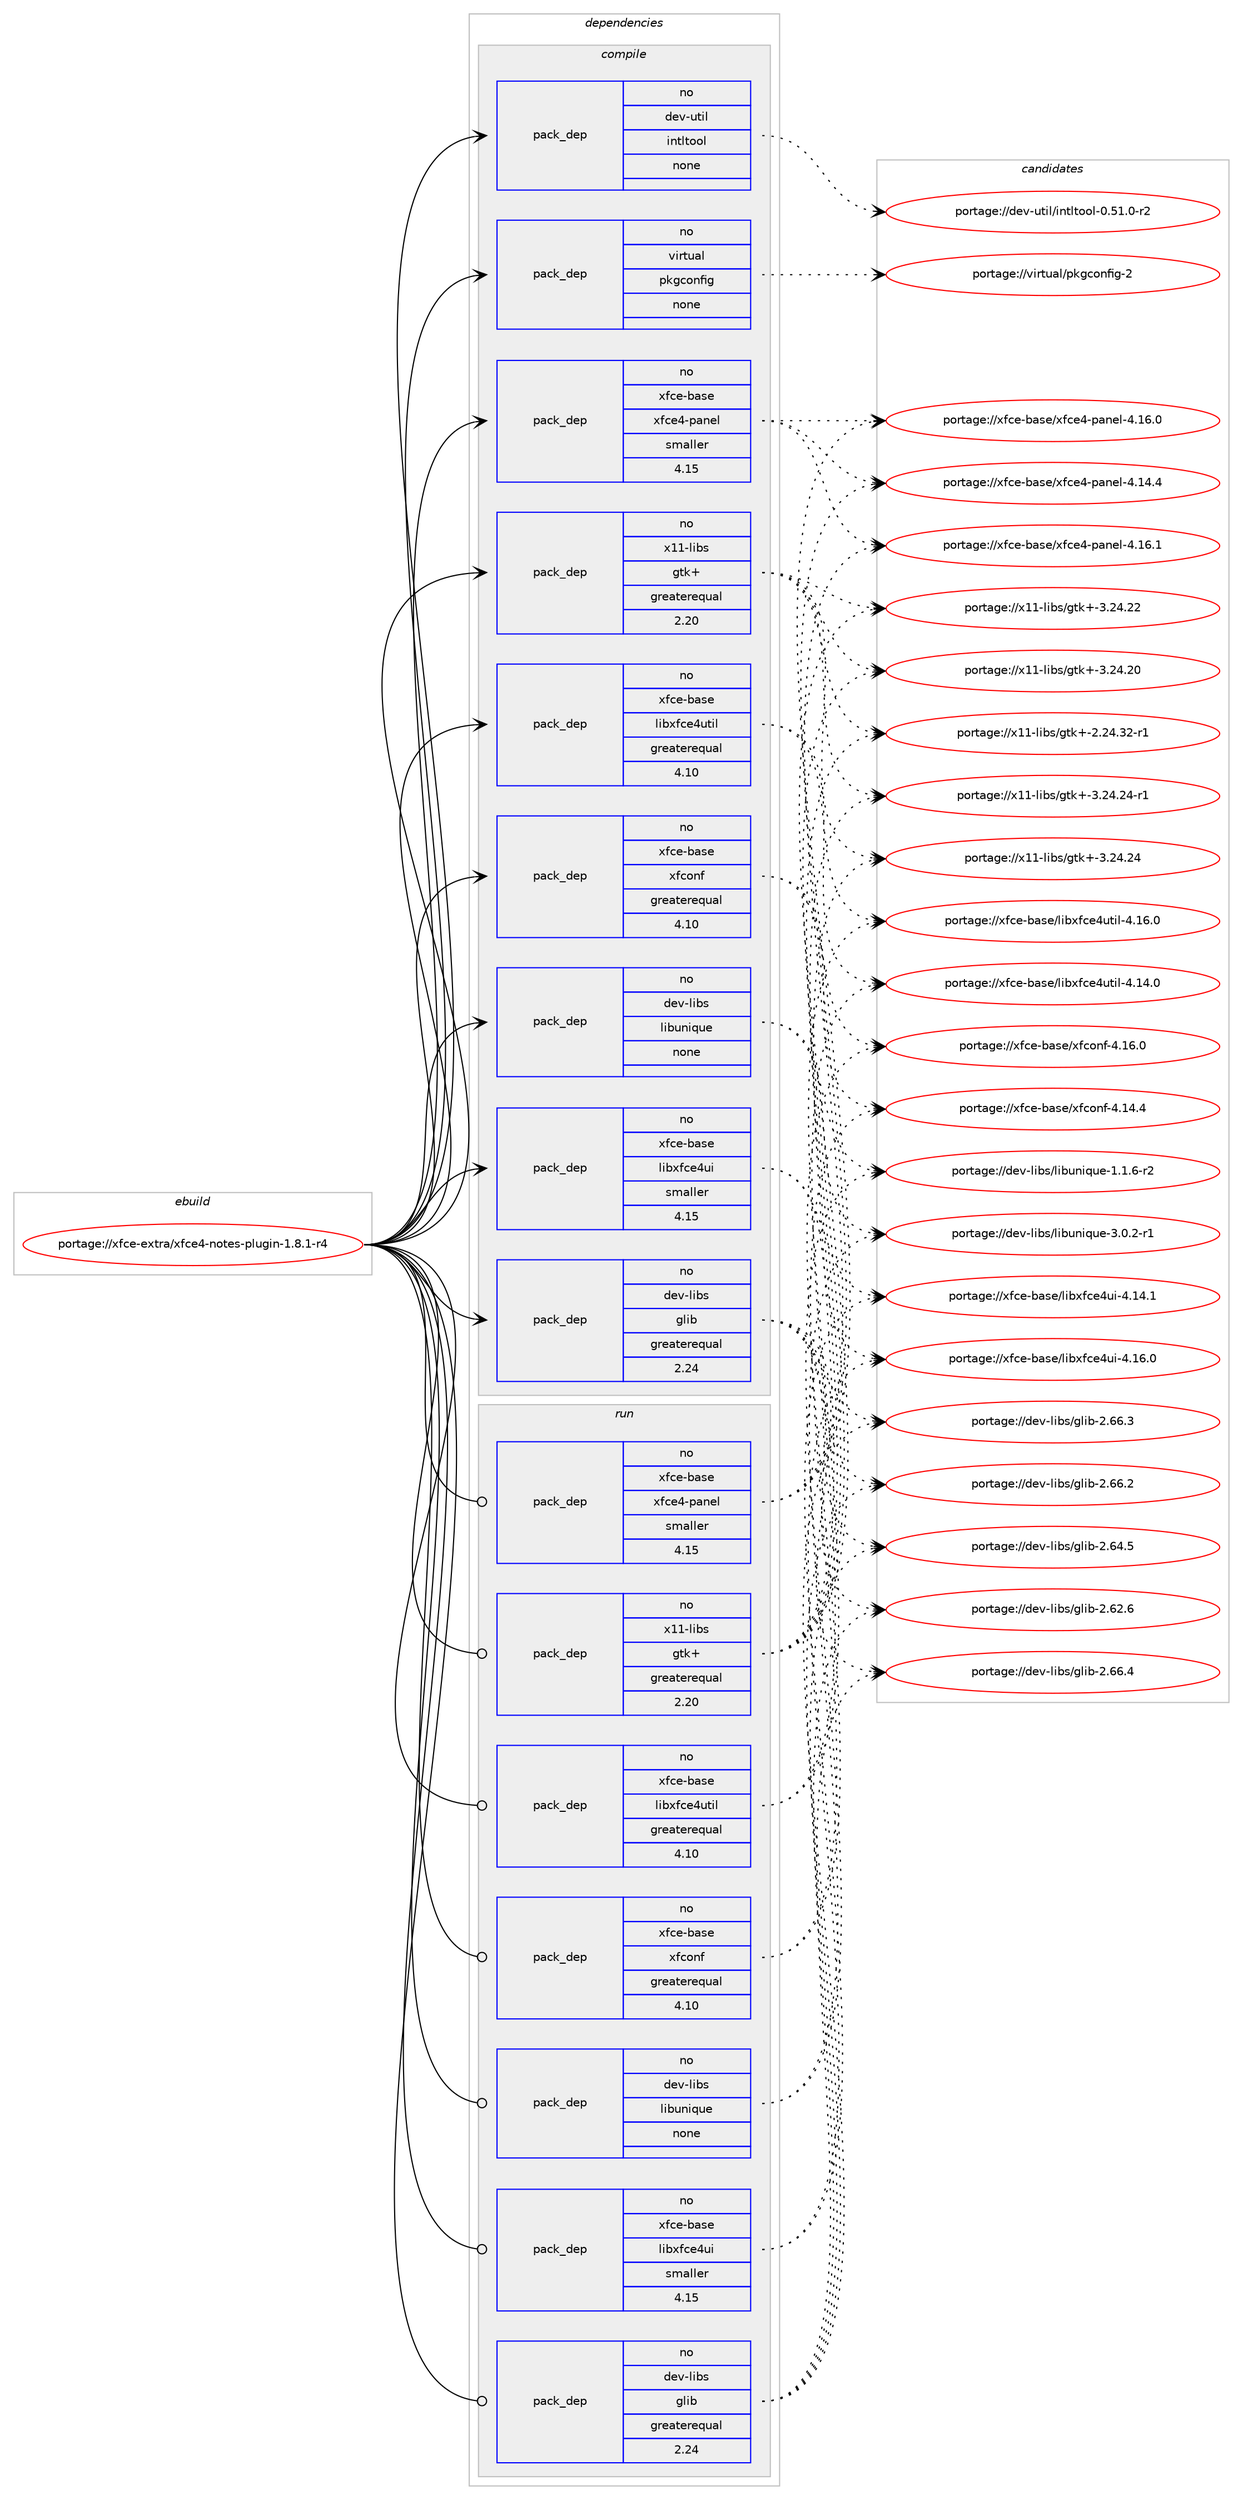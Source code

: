 digraph prolog {

# *************
# Graph options
# *************

newrank=true;
concentrate=true;
compound=true;
graph [rankdir=LR,fontname=Helvetica,fontsize=10,ranksep=1.5];#, ranksep=2.5, nodesep=0.2];
edge  [arrowhead=vee];
node  [fontname=Helvetica,fontsize=10];

# **********
# The ebuild
# **********

subgraph cluster_leftcol {
color=gray;
rank=same;
label=<<i>ebuild</i>>;
id [label="portage://xfce-extra/xfce4-notes-plugin-1.8.1-r4", color=red, width=4, href="../xfce-extra/xfce4-notes-plugin-1.8.1-r4.svg"];
}

# ****************
# The dependencies
# ****************

subgraph cluster_midcol {
color=gray;
label=<<i>dependencies</i>>;
subgraph cluster_compile {
fillcolor="#eeeeee";
style=filled;
label=<<i>compile</i>>;
subgraph pack64 {
dependency65 [label=<<TABLE BORDER="0" CELLBORDER="1" CELLSPACING="0" CELLPADDING="4" WIDTH="220"><TR><TD ROWSPAN="6" CELLPADDING="30">pack_dep</TD></TR><TR><TD WIDTH="110">no</TD></TR><TR><TD>dev-libs</TD></TR><TR><TD>glib</TD></TR><TR><TD>greaterequal</TD></TR><TR><TD>2.24</TD></TR></TABLE>>, shape=none, color=blue];
}
id:e -> dependency65:w [weight=20,style="solid",arrowhead="vee"];
subgraph pack65 {
dependency66 [label=<<TABLE BORDER="0" CELLBORDER="1" CELLSPACING="0" CELLPADDING="4" WIDTH="220"><TR><TD ROWSPAN="6" CELLPADDING="30">pack_dep</TD></TR><TR><TD WIDTH="110">no</TD></TR><TR><TD>dev-libs</TD></TR><TR><TD>libunique</TD></TR><TR><TD>none</TD></TR><TR><TD></TD></TR></TABLE>>, shape=none, color=blue];
}
id:e -> dependency66:w [weight=20,style="solid",arrowhead="vee"];
subgraph pack66 {
dependency67 [label=<<TABLE BORDER="0" CELLBORDER="1" CELLSPACING="0" CELLPADDING="4" WIDTH="220"><TR><TD ROWSPAN="6" CELLPADDING="30">pack_dep</TD></TR><TR><TD WIDTH="110">no</TD></TR><TR><TD>dev-util</TD></TR><TR><TD>intltool</TD></TR><TR><TD>none</TD></TR><TR><TD></TD></TR></TABLE>>, shape=none, color=blue];
}
id:e -> dependency67:w [weight=20,style="solid",arrowhead="vee"];
subgraph pack67 {
dependency68 [label=<<TABLE BORDER="0" CELLBORDER="1" CELLSPACING="0" CELLPADDING="4" WIDTH="220"><TR><TD ROWSPAN="6" CELLPADDING="30">pack_dep</TD></TR><TR><TD WIDTH="110">no</TD></TR><TR><TD>virtual</TD></TR><TR><TD>pkgconfig</TD></TR><TR><TD>none</TD></TR><TR><TD></TD></TR></TABLE>>, shape=none, color=blue];
}
id:e -> dependency68:w [weight=20,style="solid",arrowhead="vee"];
subgraph pack68 {
dependency69 [label=<<TABLE BORDER="0" CELLBORDER="1" CELLSPACING="0" CELLPADDING="4" WIDTH="220"><TR><TD ROWSPAN="6" CELLPADDING="30">pack_dep</TD></TR><TR><TD WIDTH="110">no</TD></TR><TR><TD>x11-libs</TD></TR><TR><TD>gtk+</TD></TR><TR><TD>greaterequal</TD></TR><TR><TD>2.20</TD></TR></TABLE>>, shape=none, color=blue];
}
id:e -> dependency69:w [weight=20,style="solid",arrowhead="vee"];
subgraph pack69 {
dependency70 [label=<<TABLE BORDER="0" CELLBORDER="1" CELLSPACING="0" CELLPADDING="4" WIDTH="220"><TR><TD ROWSPAN="6" CELLPADDING="30">pack_dep</TD></TR><TR><TD WIDTH="110">no</TD></TR><TR><TD>xfce-base</TD></TR><TR><TD>libxfce4ui</TD></TR><TR><TD>smaller</TD></TR><TR><TD>4.15</TD></TR></TABLE>>, shape=none, color=blue];
}
id:e -> dependency70:w [weight=20,style="solid",arrowhead="vee"];
subgraph pack70 {
dependency71 [label=<<TABLE BORDER="0" CELLBORDER="1" CELLSPACING="0" CELLPADDING="4" WIDTH="220"><TR><TD ROWSPAN="6" CELLPADDING="30">pack_dep</TD></TR><TR><TD WIDTH="110">no</TD></TR><TR><TD>xfce-base</TD></TR><TR><TD>libxfce4util</TD></TR><TR><TD>greaterequal</TD></TR><TR><TD>4.10</TD></TR></TABLE>>, shape=none, color=blue];
}
id:e -> dependency71:w [weight=20,style="solid",arrowhead="vee"];
subgraph pack71 {
dependency72 [label=<<TABLE BORDER="0" CELLBORDER="1" CELLSPACING="0" CELLPADDING="4" WIDTH="220"><TR><TD ROWSPAN="6" CELLPADDING="30">pack_dep</TD></TR><TR><TD WIDTH="110">no</TD></TR><TR><TD>xfce-base</TD></TR><TR><TD>xfce4-panel</TD></TR><TR><TD>smaller</TD></TR><TR><TD>4.15</TD></TR></TABLE>>, shape=none, color=blue];
}
id:e -> dependency72:w [weight=20,style="solid",arrowhead="vee"];
subgraph pack72 {
dependency73 [label=<<TABLE BORDER="0" CELLBORDER="1" CELLSPACING="0" CELLPADDING="4" WIDTH="220"><TR><TD ROWSPAN="6" CELLPADDING="30">pack_dep</TD></TR><TR><TD WIDTH="110">no</TD></TR><TR><TD>xfce-base</TD></TR><TR><TD>xfconf</TD></TR><TR><TD>greaterequal</TD></TR><TR><TD>4.10</TD></TR></TABLE>>, shape=none, color=blue];
}
id:e -> dependency73:w [weight=20,style="solid",arrowhead="vee"];
}
subgraph cluster_compileandrun {
fillcolor="#eeeeee";
style=filled;
label=<<i>compile and run</i>>;
}
subgraph cluster_run {
fillcolor="#eeeeee";
style=filled;
label=<<i>run</i>>;
subgraph pack73 {
dependency74 [label=<<TABLE BORDER="0" CELLBORDER="1" CELLSPACING="0" CELLPADDING="4" WIDTH="220"><TR><TD ROWSPAN="6" CELLPADDING="30">pack_dep</TD></TR><TR><TD WIDTH="110">no</TD></TR><TR><TD>dev-libs</TD></TR><TR><TD>glib</TD></TR><TR><TD>greaterequal</TD></TR><TR><TD>2.24</TD></TR></TABLE>>, shape=none, color=blue];
}
id:e -> dependency74:w [weight=20,style="solid",arrowhead="odot"];
subgraph pack74 {
dependency75 [label=<<TABLE BORDER="0" CELLBORDER="1" CELLSPACING="0" CELLPADDING="4" WIDTH="220"><TR><TD ROWSPAN="6" CELLPADDING="30">pack_dep</TD></TR><TR><TD WIDTH="110">no</TD></TR><TR><TD>dev-libs</TD></TR><TR><TD>libunique</TD></TR><TR><TD>none</TD></TR><TR><TD></TD></TR></TABLE>>, shape=none, color=blue];
}
id:e -> dependency75:w [weight=20,style="solid",arrowhead="odot"];
subgraph pack75 {
dependency76 [label=<<TABLE BORDER="0" CELLBORDER="1" CELLSPACING="0" CELLPADDING="4" WIDTH="220"><TR><TD ROWSPAN="6" CELLPADDING="30">pack_dep</TD></TR><TR><TD WIDTH="110">no</TD></TR><TR><TD>x11-libs</TD></TR><TR><TD>gtk+</TD></TR><TR><TD>greaterequal</TD></TR><TR><TD>2.20</TD></TR></TABLE>>, shape=none, color=blue];
}
id:e -> dependency76:w [weight=20,style="solid",arrowhead="odot"];
subgraph pack76 {
dependency77 [label=<<TABLE BORDER="0" CELLBORDER="1" CELLSPACING="0" CELLPADDING="4" WIDTH="220"><TR><TD ROWSPAN="6" CELLPADDING="30">pack_dep</TD></TR><TR><TD WIDTH="110">no</TD></TR><TR><TD>xfce-base</TD></TR><TR><TD>libxfce4ui</TD></TR><TR><TD>smaller</TD></TR><TR><TD>4.15</TD></TR></TABLE>>, shape=none, color=blue];
}
id:e -> dependency77:w [weight=20,style="solid",arrowhead="odot"];
subgraph pack77 {
dependency78 [label=<<TABLE BORDER="0" CELLBORDER="1" CELLSPACING="0" CELLPADDING="4" WIDTH="220"><TR><TD ROWSPAN="6" CELLPADDING="30">pack_dep</TD></TR><TR><TD WIDTH="110">no</TD></TR><TR><TD>xfce-base</TD></TR><TR><TD>libxfce4util</TD></TR><TR><TD>greaterequal</TD></TR><TR><TD>4.10</TD></TR></TABLE>>, shape=none, color=blue];
}
id:e -> dependency78:w [weight=20,style="solid",arrowhead="odot"];
subgraph pack78 {
dependency79 [label=<<TABLE BORDER="0" CELLBORDER="1" CELLSPACING="0" CELLPADDING="4" WIDTH="220"><TR><TD ROWSPAN="6" CELLPADDING="30">pack_dep</TD></TR><TR><TD WIDTH="110">no</TD></TR><TR><TD>xfce-base</TD></TR><TR><TD>xfce4-panel</TD></TR><TR><TD>smaller</TD></TR><TR><TD>4.15</TD></TR></TABLE>>, shape=none, color=blue];
}
id:e -> dependency79:w [weight=20,style="solid",arrowhead="odot"];
subgraph pack79 {
dependency80 [label=<<TABLE BORDER="0" CELLBORDER="1" CELLSPACING="0" CELLPADDING="4" WIDTH="220"><TR><TD ROWSPAN="6" CELLPADDING="30">pack_dep</TD></TR><TR><TD WIDTH="110">no</TD></TR><TR><TD>xfce-base</TD></TR><TR><TD>xfconf</TD></TR><TR><TD>greaterequal</TD></TR><TR><TD>4.10</TD></TR></TABLE>>, shape=none, color=blue];
}
id:e -> dependency80:w [weight=20,style="solid",arrowhead="odot"];
}
}

# **************
# The candidates
# **************

subgraph cluster_choices {
rank=same;
color=gray;
label=<<i>candidates</i>>;

subgraph choice64 {
color=black;
nodesep=1;
choice1001011184510810598115471031081059845504654544652 [label="portage://dev-libs/glib-2.66.4", color=red, width=4,href="../dev-libs/glib-2.66.4.svg"];
choice1001011184510810598115471031081059845504654544651 [label="portage://dev-libs/glib-2.66.3", color=red, width=4,href="../dev-libs/glib-2.66.3.svg"];
choice1001011184510810598115471031081059845504654544650 [label="portage://dev-libs/glib-2.66.2", color=red, width=4,href="../dev-libs/glib-2.66.2.svg"];
choice1001011184510810598115471031081059845504654524653 [label="portage://dev-libs/glib-2.64.5", color=red, width=4,href="../dev-libs/glib-2.64.5.svg"];
choice1001011184510810598115471031081059845504654504654 [label="portage://dev-libs/glib-2.62.6", color=red, width=4,href="../dev-libs/glib-2.62.6.svg"];
dependency65:e -> choice1001011184510810598115471031081059845504654544652:w [style=dotted,weight="100"];
dependency65:e -> choice1001011184510810598115471031081059845504654544651:w [style=dotted,weight="100"];
dependency65:e -> choice1001011184510810598115471031081059845504654544650:w [style=dotted,weight="100"];
dependency65:e -> choice1001011184510810598115471031081059845504654524653:w [style=dotted,weight="100"];
dependency65:e -> choice1001011184510810598115471031081059845504654504654:w [style=dotted,weight="100"];
}
subgraph choice65 {
color=black;
nodesep=1;
choice100101118451081059811547108105981171101051131171014551464846504511449 [label="portage://dev-libs/libunique-3.0.2-r1", color=red, width=4,href="../dev-libs/libunique-3.0.2-r1.svg"];
choice100101118451081059811547108105981171101051131171014549464946544511450 [label="portage://dev-libs/libunique-1.1.6-r2", color=red, width=4,href="../dev-libs/libunique-1.1.6-r2.svg"];
dependency66:e -> choice100101118451081059811547108105981171101051131171014551464846504511449:w [style=dotted,weight="100"];
dependency66:e -> choice100101118451081059811547108105981171101051131171014549464946544511450:w [style=dotted,weight="100"];
}
subgraph choice66 {
color=black;
nodesep=1;
choice1001011184511711610510847105110116108116111111108454846534946484511450 [label="portage://dev-util/intltool-0.51.0-r2", color=red, width=4,href="../dev-util/intltool-0.51.0-r2.svg"];
dependency67:e -> choice1001011184511711610510847105110116108116111111108454846534946484511450:w [style=dotted,weight="100"];
}
subgraph choice67 {
color=black;
nodesep=1;
choice1181051141161179710847112107103991111101021051034550 [label="portage://virtual/pkgconfig-2", color=red, width=4,href="../virtual/pkgconfig-2.svg"];
dependency68:e -> choice1181051141161179710847112107103991111101021051034550:w [style=dotted,weight="100"];
}
subgraph choice68 {
color=black;
nodesep=1;
choice12049494510810598115471031161074345514650524650524511449 [label="portage://x11-libs/gtk+-3.24.24-r1", color=red, width=4,href="../x11-libs/gtk+-3.24.24-r1.svg"];
choice1204949451081059811547103116107434551465052465052 [label="portage://x11-libs/gtk+-3.24.24", color=red, width=4,href="../x11-libs/gtk+-3.24.24.svg"];
choice1204949451081059811547103116107434551465052465050 [label="portage://x11-libs/gtk+-3.24.22", color=red, width=4,href="../x11-libs/gtk+-3.24.22.svg"];
choice1204949451081059811547103116107434551465052465048 [label="portage://x11-libs/gtk+-3.24.20", color=red, width=4,href="../x11-libs/gtk+-3.24.20.svg"];
choice12049494510810598115471031161074345504650524651504511449 [label="portage://x11-libs/gtk+-2.24.32-r1", color=red, width=4,href="../x11-libs/gtk+-2.24.32-r1.svg"];
dependency69:e -> choice12049494510810598115471031161074345514650524650524511449:w [style=dotted,weight="100"];
dependency69:e -> choice1204949451081059811547103116107434551465052465052:w [style=dotted,weight="100"];
dependency69:e -> choice1204949451081059811547103116107434551465052465050:w [style=dotted,weight="100"];
dependency69:e -> choice1204949451081059811547103116107434551465052465048:w [style=dotted,weight="100"];
dependency69:e -> choice12049494510810598115471031161074345504650524651504511449:w [style=dotted,weight="100"];
}
subgraph choice69 {
color=black;
nodesep=1;
choice120102991014598971151014710810598120102991015211710545524649544648 [label="portage://xfce-base/libxfce4ui-4.16.0", color=red, width=4,href="../xfce-base/libxfce4ui-4.16.0.svg"];
choice120102991014598971151014710810598120102991015211710545524649524649 [label="portage://xfce-base/libxfce4ui-4.14.1", color=red, width=4,href="../xfce-base/libxfce4ui-4.14.1.svg"];
dependency70:e -> choice120102991014598971151014710810598120102991015211710545524649544648:w [style=dotted,weight="100"];
dependency70:e -> choice120102991014598971151014710810598120102991015211710545524649524649:w [style=dotted,weight="100"];
}
subgraph choice70 {
color=black;
nodesep=1;
choice120102991014598971151014710810598120102991015211711610510845524649544648 [label="portage://xfce-base/libxfce4util-4.16.0", color=red, width=4,href="../xfce-base/libxfce4util-4.16.0.svg"];
choice120102991014598971151014710810598120102991015211711610510845524649524648 [label="portage://xfce-base/libxfce4util-4.14.0", color=red, width=4,href="../xfce-base/libxfce4util-4.14.0.svg"];
dependency71:e -> choice120102991014598971151014710810598120102991015211711610510845524649544648:w [style=dotted,weight="100"];
dependency71:e -> choice120102991014598971151014710810598120102991015211711610510845524649524648:w [style=dotted,weight="100"];
}
subgraph choice71 {
color=black;
nodesep=1;
choice12010299101459897115101471201029910152451129711010110845524649544649 [label="portage://xfce-base/xfce4-panel-4.16.1", color=red, width=4,href="../xfce-base/xfce4-panel-4.16.1.svg"];
choice12010299101459897115101471201029910152451129711010110845524649544648 [label="portage://xfce-base/xfce4-panel-4.16.0", color=red, width=4,href="../xfce-base/xfce4-panel-4.16.0.svg"];
choice12010299101459897115101471201029910152451129711010110845524649524652 [label="portage://xfce-base/xfce4-panel-4.14.4", color=red, width=4,href="../xfce-base/xfce4-panel-4.14.4.svg"];
dependency72:e -> choice12010299101459897115101471201029910152451129711010110845524649544649:w [style=dotted,weight="100"];
dependency72:e -> choice12010299101459897115101471201029910152451129711010110845524649544648:w [style=dotted,weight="100"];
dependency72:e -> choice12010299101459897115101471201029910152451129711010110845524649524652:w [style=dotted,weight="100"];
}
subgraph choice72 {
color=black;
nodesep=1;
choice12010299101459897115101471201029911111010245524649544648 [label="portage://xfce-base/xfconf-4.16.0", color=red, width=4,href="../xfce-base/xfconf-4.16.0.svg"];
choice12010299101459897115101471201029911111010245524649524652 [label="portage://xfce-base/xfconf-4.14.4", color=red, width=4,href="../xfce-base/xfconf-4.14.4.svg"];
dependency73:e -> choice12010299101459897115101471201029911111010245524649544648:w [style=dotted,weight="100"];
dependency73:e -> choice12010299101459897115101471201029911111010245524649524652:w [style=dotted,weight="100"];
}
subgraph choice73 {
color=black;
nodesep=1;
choice1001011184510810598115471031081059845504654544652 [label="portage://dev-libs/glib-2.66.4", color=red, width=4,href="../dev-libs/glib-2.66.4.svg"];
choice1001011184510810598115471031081059845504654544651 [label="portage://dev-libs/glib-2.66.3", color=red, width=4,href="../dev-libs/glib-2.66.3.svg"];
choice1001011184510810598115471031081059845504654544650 [label="portage://dev-libs/glib-2.66.2", color=red, width=4,href="../dev-libs/glib-2.66.2.svg"];
choice1001011184510810598115471031081059845504654524653 [label="portage://dev-libs/glib-2.64.5", color=red, width=4,href="../dev-libs/glib-2.64.5.svg"];
choice1001011184510810598115471031081059845504654504654 [label="portage://dev-libs/glib-2.62.6", color=red, width=4,href="../dev-libs/glib-2.62.6.svg"];
dependency74:e -> choice1001011184510810598115471031081059845504654544652:w [style=dotted,weight="100"];
dependency74:e -> choice1001011184510810598115471031081059845504654544651:w [style=dotted,weight="100"];
dependency74:e -> choice1001011184510810598115471031081059845504654544650:w [style=dotted,weight="100"];
dependency74:e -> choice1001011184510810598115471031081059845504654524653:w [style=dotted,weight="100"];
dependency74:e -> choice1001011184510810598115471031081059845504654504654:w [style=dotted,weight="100"];
}
subgraph choice74 {
color=black;
nodesep=1;
choice100101118451081059811547108105981171101051131171014551464846504511449 [label="portage://dev-libs/libunique-3.0.2-r1", color=red, width=4,href="../dev-libs/libunique-3.0.2-r1.svg"];
choice100101118451081059811547108105981171101051131171014549464946544511450 [label="portage://dev-libs/libunique-1.1.6-r2", color=red, width=4,href="../dev-libs/libunique-1.1.6-r2.svg"];
dependency75:e -> choice100101118451081059811547108105981171101051131171014551464846504511449:w [style=dotted,weight="100"];
dependency75:e -> choice100101118451081059811547108105981171101051131171014549464946544511450:w [style=dotted,weight="100"];
}
subgraph choice75 {
color=black;
nodesep=1;
choice12049494510810598115471031161074345514650524650524511449 [label="portage://x11-libs/gtk+-3.24.24-r1", color=red, width=4,href="../x11-libs/gtk+-3.24.24-r1.svg"];
choice1204949451081059811547103116107434551465052465052 [label="portage://x11-libs/gtk+-3.24.24", color=red, width=4,href="../x11-libs/gtk+-3.24.24.svg"];
choice1204949451081059811547103116107434551465052465050 [label="portage://x11-libs/gtk+-3.24.22", color=red, width=4,href="../x11-libs/gtk+-3.24.22.svg"];
choice1204949451081059811547103116107434551465052465048 [label="portage://x11-libs/gtk+-3.24.20", color=red, width=4,href="../x11-libs/gtk+-3.24.20.svg"];
choice12049494510810598115471031161074345504650524651504511449 [label="portage://x11-libs/gtk+-2.24.32-r1", color=red, width=4,href="../x11-libs/gtk+-2.24.32-r1.svg"];
dependency76:e -> choice12049494510810598115471031161074345514650524650524511449:w [style=dotted,weight="100"];
dependency76:e -> choice1204949451081059811547103116107434551465052465052:w [style=dotted,weight="100"];
dependency76:e -> choice1204949451081059811547103116107434551465052465050:w [style=dotted,weight="100"];
dependency76:e -> choice1204949451081059811547103116107434551465052465048:w [style=dotted,weight="100"];
dependency76:e -> choice12049494510810598115471031161074345504650524651504511449:w [style=dotted,weight="100"];
}
subgraph choice76 {
color=black;
nodesep=1;
choice120102991014598971151014710810598120102991015211710545524649544648 [label="portage://xfce-base/libxfce4ui-4.16.0", color=red, width=4,href="../xfce-base/libxfce4ui-4.16.0.svg"];
choice120102991014598971151014710810598120102991015211710545524649524649 [label="portage://xfce-base/libxfce4ui-4.14.1", color=red, width=4,href="../xfce-base/libxfce4ui-4.14.1.svg"];
dependency77:e -> choice120102991014598971151014710810598120102991015211710545524649544648:w [style=dotted,weight="100"];
dependency77:e -> choice120102991014598971151014710810598120102991015211710545524649524649:w [style=dotted,weight="100"];
}
subgraph choice77 {
color=black;
nodesep=1;
choice120102991014598971151014710810598120102991015211711610510845524649544648 [label="portage://xfce-base/libxfce4util-4.16.0", color=red, width=4,href="../xfce-base/libxfce4util-4.16.0.svg"];
choice120102991014598971151014710810598120102991015211711610510845524649524648 [label="portage://xfce-base/libxfce4util-4.14.0", color=red, width=4,href="../xfce-base/libxfce4util-4.14.0.svg"];
dependency78:e -> choice120102991014598971151014710810598120102991015211711610510845524649544648:w [style=dotted,weight="100"];
dependency78:e -> choice120102991014598971151014710810598120102991015211711610510845524649524648:w [style=dotted,weight="100"];
}
subgraph choice78 {
color=black;
nodesep=1;
choice12010299101459897115101471201029910152451129711010110845524649544649 [label="portage://xfce-base/xfce4-panel-4.16.1", color=red, width=4,href="../xfce-base/xfce4-panel-4.16.1.svg"];
choice12010299101459897115101471201029910152451129711010110845524649544648 [label="portage://xfce-base/xfce4-panel-4.16.0", color=red, width=4,href="../xfce-base/xfce4-panel-4.16.0.svg"];
choice12010299101459897115101471201029910152451129711010110845524649524652 [label="portage://xfce-base/xfce4-panel-4.14.4", color=red, width=4,href="../xfce-base/xfce4-panel-4.14.4.svg"];
dependency79:e -> choice12010299101459897115101471201029910152451129711010110845524649544649:w [style=dotted,weight="100"];
dependency79:e -> choice12010299101459897115101471201029910152451129711010110845524649544648:w [style=dotted,weight="100"];
dependency79:e -> choice12010299101459897115101471201029910152451129711010110845524649524652:w [style=dotted,weight="100"];
}
subgraph choice79 {
color=black;
nodesep=1;
choice12010299101459897115101471201029911111010245524649544648 [label="portage://xfce-base/xfconf-4.16.0", color=red, width=4,href="../xfce-base/xfconf-4.16.0.svg"];
choice12010299101459897115101471201029911111010245524649524652 [label="portage://xfce-base/xfconf-4.14.4", color=red, width=4,href="../xfce-base/xfconf-4.14.4.svg"];
dependency80:e -> choice12010299101459897115101471201029911111010245524649544648:w [style=dotted,weight="100"];
dependency80:e -> choice12010299101459897115101471201029911111010245524649524652:w [style=dotted,weight="100"];
}
}

}
